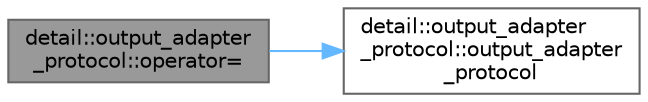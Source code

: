 digraph "detail::output_adapter_protocol::operator="
{
 // LATEX_PDF_SIZE
  bgcolor="transparent";
  edge [fontname=Helvetica,fontsize=10,labelfontname=Helvetica,labelfontsize=10];
  node [fontname=Helvetica,fontsize=10,shape=box,height=0.2,width=0.4];
  rankdir="LR";
  Node1 [id="Node000001",label="detail::output_adapter\l_protocol::operator=",height=0.2,width=0.4,color="gray40", fillcolor="grey60", style="filled", fontcolor="black",tooltip=" "];
  Node1 -> Node2 [id="edge1_Node000001_Node000002",color="steelblue1",style="solid",tooltip=" "];
  Node2 [id="Node000002",label="detail::output_adapter\l_protocol::output_adapter\l_protocol",height=0.2,width=0.4,color="grey40", fillcolor="white", style="filled",URL="$structdetail_1_1output__adapter__protocol.html#abc3c05de1a9637889969f59da9ba0a03",tooltip=" "];
}
